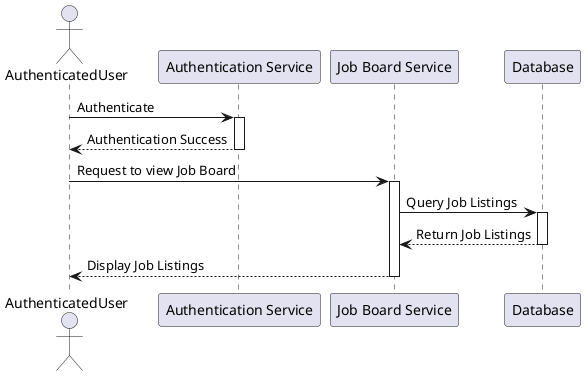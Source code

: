 @startuml
actor AuthenticatedUser as User
participant "Authentication Service" as Auth
participant "Job Board Service" as JobBoard
participant "Database" as DB

User -> Auth : Authenticate
activate Auth
Auth --> User : Authentication Success
deactivate Auth

User -> JobBoard : Request to view Job Board
activate JobBoard

JobBoard -> DB : Query Job Listings
activate DB
DB --> JobBoard : Return Job Listings
deactivate DB

JobBoard --> User : Display Job Listings
deactivate JobBoard
@enduml